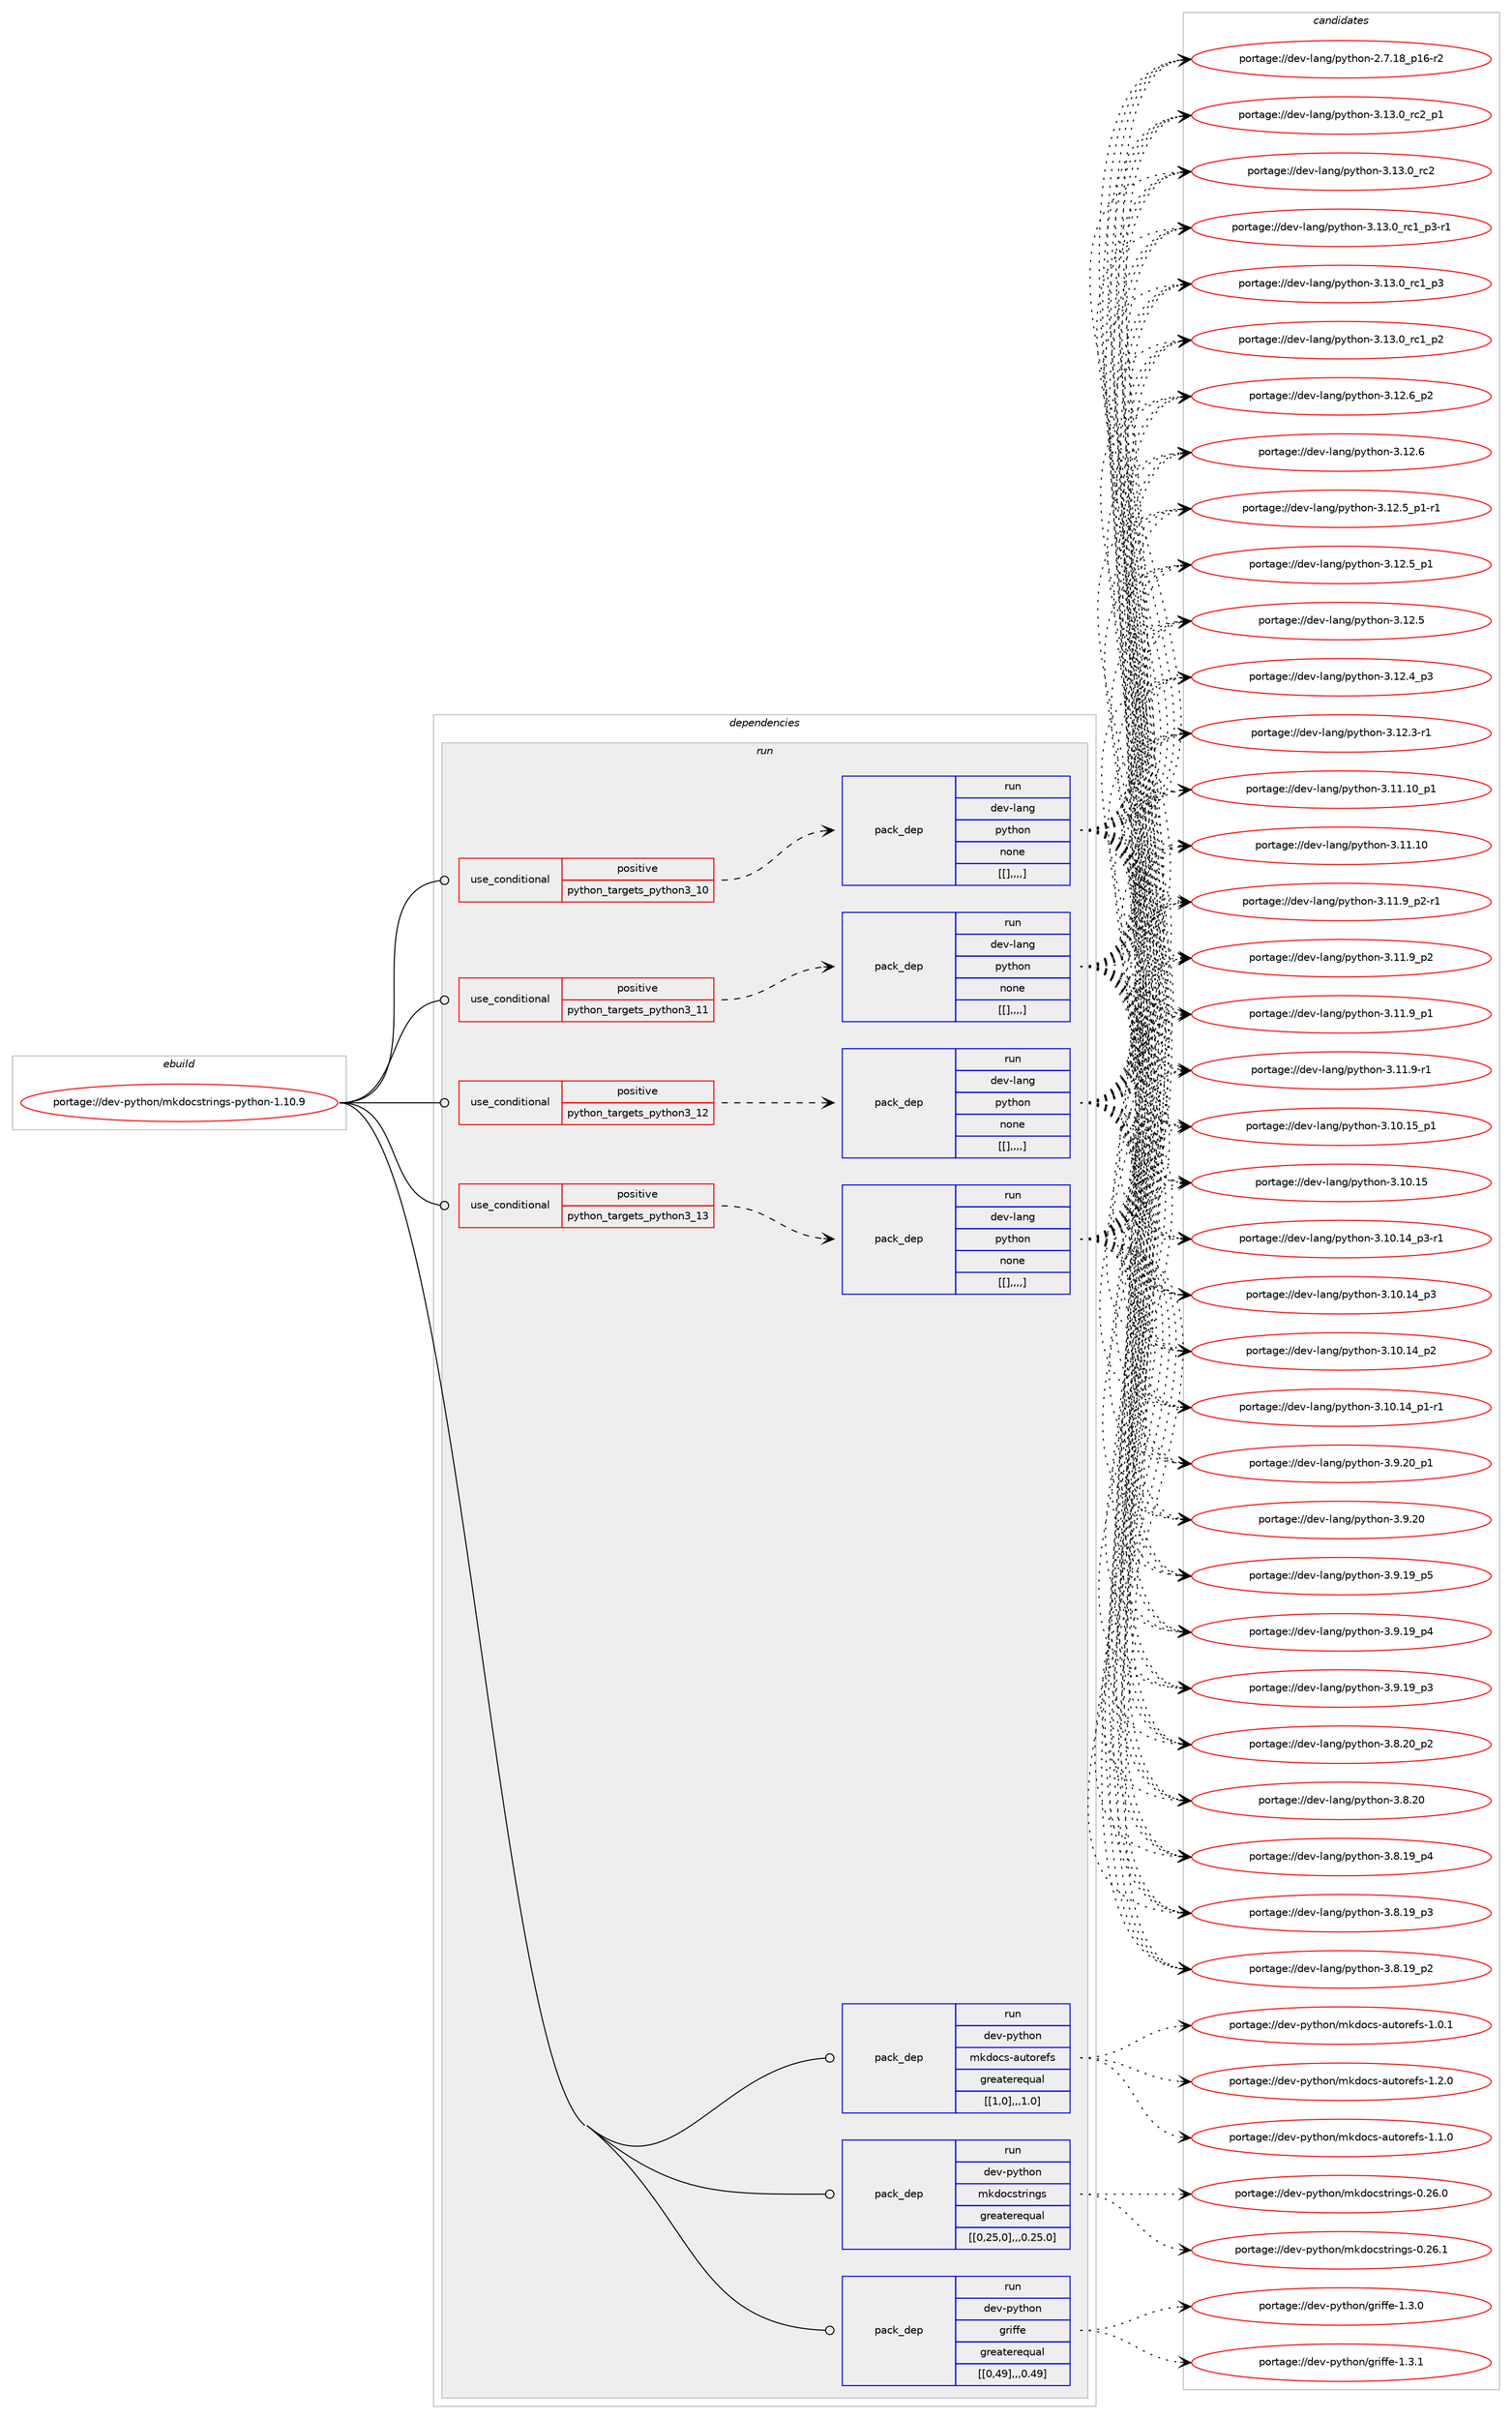 digraph prolog {

# *************
# Graph options
# *************

newrank=true;
concentrate=true;
compound=true;
graph [rankdir=LR,fontname=Helvetica,fontsize=10,ranksep=1.5];#, ranksep=2.5, nodesep=0.2];
edge  [arrowhead=vee];
node  [fontname=Helvetica,fontsize=10];

# **********
# The ebuild
# **********

subgraph cluster_leftcol {
color=gray;
label=<<i>ebuild</i>>;
id [label="portage://dev-python/mkdocstrings-python-1.10.9", color=red, width=4, href="../dev-python/mkdocstrings-python-1.10.9.svg"];
}

# ****************
# The dependencies
# ****************

subgraph cluster_midcol {
color=gray;
label=<<i>dependencies</i>>;
subgraph cluster_compile {
fillcolor="#eeeeee";
style=filled;
label=<<i>compile</i>>;
}
subgraph cluster_compileandrun {
fillcolor="#eeeeee";
style=filled;
label=<<i>compile and run</i>>;
}
subgraph cluster_run {
fillcolor="#eeeeee";
style=filled;
label=<<i>run</i>>;
subgraph cond36193 {
dependency153664 [label=<<TABLE BORDER="0" CELLBORDER="1" CELLSPACING="0" CELLPADDING="4"><TR><TD ROWSPAN="3" CELLPADDING="10">use_conditional</TD></TR><TR><TD>positive</TD></TR><TR><TD>python_targets_python3_10</TD></TR></TABLE>>, shape=none, color=red];
subgraph pack116257 {
dependency153665 [label=<<TABLE BORDER="0" CELLBORDER="1" CELLSPACING="0" CELLPADDING="4" WIDTH="220"><TR><TD ROWSPAN="6" CELLPADDING="30">pack_dep</TD></TR><TR><TD WIDTH="110">run</TD></TR><TR><TD>dev-lang</TD></TR><TR><TD>python</TD></TR><TR><TD>none</TD></TR><TR><TD>[[],,,,]</TD></TR></TABLE>>, shape=none, color=blue];
}
dependency153664:e -> dependency153665:w [weight=20,style="dashed",arrowhead="vee"];
}
id:e -> dependency153664:w [weight=20,style="solid",arrowhead="odot"];
subgraph cond36194 {
dependency153666 [label=<<TABLE BORDER="0" CELLBORDER="1" CELLSPACING="0" CELLPADDING="4"><TR><TD ROWSPAN="3" CELLPADDING="10">use_conditional</TD></TR><TR><TD>positive</TD></TR><TR><TD>python_targets_python3_11</TD></TR></TABLE>>, shape=none, color=red];
subgraph pack116258 {
dependency153667 [label=<<TABLE BORDER="0" CELLBORDER="1" CELLSPACING="0" CELLPADDING="4" WIDTH="220"><TR><TD ROWSPAN="6" CELLPADDING="30">pack_dep</TD></TR><TR><TD WIDTH="110">run</TD></TR><TR><TD>dev-lang</TD></TR><TR><TD>python</TD></TR><TR><TD>none</TD></TR><TR><TD>[[],,,,]</TD></TR></TABLE>>, shape=none, color=blue];
}
dependency153666:e -> dependency153667:w [weight=20,style="dashed",arrowhead="vee"];
}
id:e -> dependency153666:w [weight=20,style="solid",arrowhead="odot"];
subgraph cond36195 {
dependency153668 [label=<<TABLE BORDER="0" CELLBORDER="1" CELLSPACING="0" CELLPADDING="4"><TR><TD ROWSPAN="3" CELLPADDING="10">use_conditional</TD></TR><TR><TD>positive</TD></TR><TR><TD>python_targets_python3_12</TD></TR></TABLE>>, shape=none, color=red];
subgraph pack116259 {
dependency153669 [label=<<TABLE BORDER="0" CELLBORDER="1" CELLSPACING="0" CELLPADDING="4" WIDTH="220"><TR><TD ROWSPAN="6" CELLPADDING="30">pack_dep</TD></TR><TR><TD WIDTH="110">run</TD></TR><TR><TD>dev-lang</TD></TR><TR><TD>python</TD></TR><TR><TD>none</TD></TR><TR><TD>[[],,,,]</TD></TR></TABLE>>, shape=none, color=blue];
}
dependency153668:e -> dependency153669:w [weight=20,style="dashed",arrowhead="vee"];
}
id:e -> dependency153668:w [weight=20,style="solid",arrowhead="odot"];
subgraph cond36196 {
dependency153670 [label=<<TABLE BORDER="0" CELLBORDER="1" CELLSPACING="0" CELLPADDING="4"><TR><TD ROWSPAN="3" CELLPADDING="10">use_conditional</TD></TR><TR><TD>positive</TD></TR><TR><TD>python_targets_python3_13</TD></TR></TABLE>>, shape=none, color=red];
subgraph pack116260 {
dependency153671 [label=<<TABLE BORDER="0" CELLBORDER="1" CELLSPACING="0" CELLPADDING="4" WIDTH="220"><TR><TD ROWSPAN="6" CELLPADDING="30">pack_dep</TD></TR><TR><TD WIDTH="110">run</TD></TR><TR><TD>dev-lang</TD></TR><TR><TD>python</TD></TR><TR><TD>none</TD></TR><TR><TD>[[],,,,]</TD></TR></TABLE>>, shape=none, color=blue];
}
dependency153670:e -> dependency153671:w [weight=20,style="dashed",arrowhead="vee"];
}
id:e -> dependency153670:w [weight=20,style="solid",arrowhead="odot"];
subgraph pack116261 {
dependency153672 [label=<<TABLE BORDER="0" CELLBORDER="1" CELLSPACING="0" CELLPADDING="4" WIDTH="220"><TR><TD ROWSPAN="6" CELLPADDING="30">pack_dep</TD></TR><TR><TD WIDTH="110">run</TD></TR><TR><TD>dev-python</TD></TR><TR><TD>griffe</TD></TR><TR><TD>greaterequal</TD></TR><TR><TD>[[0,49],,,0.49]</TD></TR></TABLE>>, shape=none, color=blue];
}
id:e -> dependency153672:w [weight=20,style="solid",arrowhead="odot"];
subgraph pack116262 {
dependency153673 [label=<<TABLE BORDER="0" CELLBORDER="1" CELLSPACING="0" CELLPADDING="4" WIDTH="220"><TR><TD ROWSPAN="6" CELLPADDING="30">pack_dep</TD></TR><TR><TD WIDTH="110">run</TD></TR><TR><TD>dev-python</TD></TR><TR><TD>mkdocs-autorefs</TD></TR><TR><TD>greaterequal</TD></TR><TR><TD>[[1,0],,,1.0]</TD></TR></TABLE>>, shape=none, color=blue];
}
id:e -> dependency153673:w [weight=20,style="solid",arrowhead="odot"];
subgraph pack116263 {
dependency153674 [label=<<TABLE BORDER="0" CELLBORDER="1" CELLSPACING="0" CELLPADDING="4" WIDTH="220"><TR><TD ROWSPAN="6" CELLPADDING="30">pack_dep</TD></TR><TR><TD WIDTH="110">run</TD></TR><TR><TD>dev-python</TD></TR><TR><TD>mkdocstrings</TD></TR><TR><TD>greaterequal</TD></TR><TR><TD>[[0,25,0],,,0.25.0]</TD></TR></TABLE>>, shape=none, color=blue];
}
id:e -> dependency153674:w [weight=20,style="solid",arrowhead="odot"];
}
}

# **************
# The candidates
# **************

subgraph cluster_choices {
rank=same;
color=gray;
label=<<i>candidates</i>>;

subgraph choice116257 {
color=black;
nodesep=1;
choice100101118451089711010347112121116104111110455146495146489511499509511249 [label="portage://dev-lang/python-3.13.0_rc2_p1", color=red, width=4,href="../dev-lang/python-3.13.0_rc2_p1.svg"];
choice10010111845108971101034711212111610411111045514649514648951149950 [label="portage://dev-lang/python-3.13.0_rc2", color=red, width=4,href="../dev-lang/python-3.13.0_rc2.svg"];
choice1001011184510897110103471121211161041111104551464951464895114994995112514511449 [label="portage://dev-lang/python-3.13.0_rc1_p3-r1", color=red, width=4,href="../dev-lang/python-3.13.0_rc1_p3-r1.svg"];
choice100101118451089711010347112121116104111110455146495146489511499499511251 [label="portage://dev-lang/python-3.13.0_rc1_p3", color=red, width=4,href="../dev-lang/python-3.13.0_rc1_p3.svg"];
choice100101118451089711010347112121116104111110455146495146489511499499511250 [label="portage://dev-lang/python-3.13.0_rc1_p2", color=red, width=4,href="../dev-lang/python-3.13.0_rc1_p2.svg"];
choice100101118451089711010347112121116104111110455146495046549511250 [label="portage://dev-lang/python-3.12.6_p2", color=red, width=4,href="../dev-lang/python-3.12.6_p2.svg"];
choice10010111845108971101034711212111610411111045514649504654 [label="portage://dev-lang/python-3.12.6", color=red, width=4,href="../dev-lang/python-3.12.6.svg"];
choice1001011184510897110103471121211161041111104551464950465395112494511449 [label="portage://dev-lang/python-3.12.5_p1-r1", color=red, width=4,href="../dev-lang/python-3.12.5_p1-r1.svg"];
choice100101118451089711010347112121116104111110455146495046539511249 [label="portage://dev-lang/python-3.12.5_p1", color=red, width=4,href="../dev-lang/python-3.12.5_p1.svg"];
choice10010111845108971101034711212111610411111045514649504653 [label="portage://dev-lang/python-3.12.5", color=red, width=4,href="../dev-lang/python-3.12.5.svg"];
choice100101118451089711010347112121116104111110455146495046529511251 [label="portage://dev-lang/python-3.12.4_p3", color=red, width=4,href="../dev-lang/python-3.12.4_p3.svg"];
choice100101118451089711010347112121116104111110455146495046514511449 [label="portage://dev-lang/python-3.12.3-r1", color=red, width=4,href="../dev-lang/python-3.12.3-r1.svg"];
choice10010111845108971101034711212111610411111045514649494649489511249 [label="portage://dev-lang/python-3.11.10_p1", color=red, width=4,href="../dev-lang/python-3.11.10_p1.svg"];
choice1001011184510897110103471121211161041111104551464949464948 [label="portage://dev-lang/python-3.11.10", color=red, width=4,href="../dev-lang/python-3.11.10.svg"];
choice1001011184510897110103471121211161041111104551464949465795112504511449 [label="portage://dev-lang/python-3.11.9_p2-r1", color=red, width=4,href="../dev-lang/python-3.11.9_p2-r1.svg"];
choice100101118451089711010347112121116104111110455146494946579511250 [label="portage://dev-lang/python-3.11.9_p2", color=red, width=4,href="../dev-lang/python-3.11.9_p2.svg"];
choice100101118451089711010347112121116104111110455146494946579511249 [label="portage://dev-lang/python-3.11.9_p1", color=red, width=4,href="../dev-lang/python-3.11.9_p1.svg"];
choice100101118451089711010347112121116104111110455146494946574511449 [label="portage://dev-lang/python-3.11.9-r1", color=red, width=4,href="../dev-lang/python-3.11.9-r1.svg"];
choice10010111845108971101034711212111610411111045514649484649539511249 [label="portage://dev-lang/python-3.10.15_p1", color=red, width=4,href="../dev-lang/python-3.10.15_p1.svg"];
choice1001011184510897110103471121211161041111104551464948464953 [label="portage://dev-lang/python-3.10.15", color=red, width=4,href="../dev-lang/python-3.10.15.svg"];
choice100101118451089711010347112121116104111110455146494846495295112514511449 [label="portage://dev-lang/python-3.10.14_p3-r1", color=red, width=4,href="../dev-lang/python-3.10.14_p3-r1.svg"];
choice10010111845108971101034711212111610411111045514649484649529511251 [label="portage://dev-lang/python-3.10.14_p3", color=red, width=4,href="../dev-lang/python-3.10.14_p3.svg"];
choice10010111845108971101034711212111610411111045514649484649529511250 [label="portage://dev-lang/python-3.10.14_p2", color=red, width=4,href="../dev-lang/python-3.10.14_p2.svg"];
choice100101118451089711010347112121116104111110455146494846495295112494511449 [label="portage://dev-lang/python-3.10.14_p1-r1", color=red, width=4,href="../dev-lang/python-3.10.14_p1-r1.svg"];
choice100101118451089711010347112121116104111110455146574650489511249 [label="portage://dev-lang/python-3.9.20_p1", color=red, width=4,href="../dev-lang/python-3.9.20_p1.svg"];
choice10010111845108971101034711212111610411111045514657465048 [label="portage://dev-lang/python-3.9.20", color=red, width=4,href="../dev-lang/python-3.9.20.svg"];
choice100101118451089711010347112121116104111110455146574649579511253 [label="portage://dev-lang/python-3.9.19_p5", color=red, width=4,href="../dev-lang/python-3.9.19_p5.svg"];
choice100101118451089711010347112121116104111110455146574649579511252 [label="portage://dev-lang/python-3.9.19_p4", color=red, width=4,href="../dev-lang/python-3.9.19_p4.svg"];
choice100101118451089711010347112121116104111110455146574649579511251 [label="portage://dev-lang/python-3.9.19_p3", color=red, width=4,href="../dev-lang/python-3.9.19_p3.svg"];
choice100101118451089711010347112121116104111110455146564650489511250 [label="portage://dev-lang/python-3.8.20_p2", color=red, width=4,href="../dev-lang/python-3.8.20_p2.svg"];
choice10010111845108971101034711212111610411111045514656465048 [label="portage://dev-lang/python-3.8.20", color=red, width=4,href="../dev-lang/python-3.8.20.svg"];
choice100101118451089711010347112121116104111110455146564649579511252 [label="portage://dev-lang/python-3.8.19_p4", color=red, width=4,href="../dev-lang/python-3.8.19_p4.svg"];
choice100101118451089711010347112121116104111110455146564649579511251 [label="portage://dev-lang/python-3.8.19_p3", color=red, width=4,href="../dev-lang/python-3.8.19_p3.svg"];
choice100101118451089711010347112121116104111110455146564649579511250 [label="portage://dev-lang/python-3.8.19_p2", color=red, width=4,href="../dev-lang/python-3.8.19_p2.svg"];
choice100101118451089711010347112121116104111110455046554649569511249544511450 [label="portage://dev-lang/python-2.7.18_p16-r2", color=red, width=4,href="../dev-lang/python-2.7.18_p16-r2.svg"];
dependency153665:e -> choice100101118451089711010347112121116104111110455146495146489511499509511249:w [style=dotted,weight="100"];
dependency153665:e -> choice10010111845108971101034711212111610411111045514649514648951149950:w [style=dotted,weight="100"];
dependency153665:e -> choice1001011184510897110103471121211161041111104551464951464895114994995112514511449:w [style=dotted,weight="100"];
dependency153665:e -> choice100101118451089711010347112121116104111110455146495146489511499499511251:w [style=dotted,weight="100"];
dependency153665:e -> choice100101118451089711010347112121116104111110455146495146489511499499511250:w [style=dotted,weight="100"];
dependency153665:e -> choice100101118451089711010347112121116104111110455146495046549511250:w [style=dotted,weight="100"];
dependency153665:e -> choice10010111845108971101034711212111610411111045514649504654:w [style=dotted,weight="100"];
dependency153665:e -> choice1001011184510897110103471121211161041111104551464950465395112494511449:w [style=dotted,weight="100"];
dependency153665:e -> choice100101118451089711010347112121116104111110455146495046539511249:w [style=dotted,weight="100"];
dependency153665:e -> choice10010111845108971101034711212111610411111045514649504653:w [style=dotted,weight="100"];
dependency153665:e -> choice100101118451089711010347112121116104111110455146495046529511251:w [style=dotted,weight="100"];
dependency153665:e -> choice100101118451089711010347112121116104111110455146495046514511449:w [style=dotted,weight="100"];
dependency153665:e -> choice10010111845108971101034711212111610411111045514649494649489511249:w [style=dotted,weight="100"];
dependency153665:e -> choice1001011184510897110103471121211161041111104551464949464948:w [style=dotted,weight="100"];
dependency153665:e -> choice1001011184510897110103471121211161041111104551464949465795112504511449:w [style=dotted,weight="100"];
dependency153665:e -> choice100101118451089711010347112121116104111110455146494946579511250:w [style=dotted,weight="100"];
dependency153665:e -> choice100101118451089711010347112121116104111110455146494946579511249:w [style=dotted,weight="100"];
dependency153665:e -> choice100101118451089711010347112121116104111110455146494946574511449:w [style=dotted,weight="100"];
dependency153665:e -> choice10010111845108971101034711212111610411111045514649484649539511249:w [style=dotted,weight="100"];
dependency153665:e -> choice1001011184510897110103471121211161041111104551464948464953:w [style=dotted,weight="100"];
dependency153665:e -> choice100101118451089711010347112121116104111110455146494846495295112514511449:w [style=dotted,weight="100"];
dependency153665:e -> choice10010111845108971101034711212111610411111045514649484649529511251:w [style=dotted,weight="100"];
dependency153665:e -> choice10010111845108971101034711212111610411111045514649484649529511250:w [style=dotted,weight="100"];
dependency153665:e -> choice100101118451089711010347112121116104111110455146494846495295112494511449:w [style=dotted,weight="100"];
dependency153665:e -> choice100101118451089711010347112121116104111110455146574650489511249:w [style=dotted,weight="100"];
dependency153665:e -> choice10010111845108971101034711212111610411111045514657465048:w [style=dotted,weight="100"];
dependency153665:e -> choice100101118451089711010347112121116104111110455146574649579511253:w [style=dotted,weight="100"];
dependency153665:e -> choice100101118451089711010347112121116104111110455146574649579511252:w [style=dotted,weight="100"];
dependency153665:e -> choice100101118451089711010347112121116104111110455146574649579511251:w [style=dotted,weight="100"];
dependency153665:e -> choice100101118451089711010347112121116104111110455146564650489511250:w [style=dotted,weight="100"];
dependency153665:e -> choice10010111845108971101034711212111610411111045514656465048:w [style=dotted,weight="100"];
dependency153665:e -> choice100101118451089711010347112121116104111110455146564649579511252:w [style=dotted,weight="100"];
dependency153665:e -> choice100101118451089711010347112121116104111110455146564649579511251:w [style=dotted,weight="100"];
dependency153665:e -> choice100101118451089711010347112121116104111110455146564649579511250:w [style=dotted,weight="100"];
dependency153665:e -> choice100101118451089711010347112121116104111110455046554649569511249544511450:w [style=dotted,weight="100"];
}
subgraph choice116258 {
color=black;
nodesep=1;
choice100101118451089711010347112121116104111110455146495146489511499509511249 [label="portage://dev-lang/python-3.13.0_rc2_p1", color=red, width=4,href="../dev-lang/python-3.13.0_rc2_p1.svg"];
choice10010111845108971101034711212111610411111045514649514648951149950 [label="portage://dev-lang/python-3.13.0_rc2", color=red, width=4,href="../dev-lang/python-3.13.0_rc2.svg"];
choice1001011184510897110103471121211161041111104551464951464895114994995112514511449 [label="portage://dev-lang/python-3.13.0_rc1_p3-r1", color=red, width=4,href="../dev-lang/python-3.13.0_rc1_p3-r1.svg"];
choice100101118451089711010347112121116104111110455146495146489511499499511251 [label="portage://dev-lang/python-3.13.0_rc1_p3", color=red, width=4,href="../dev-lang/python-3.13.0_rc1_p3.svg"];
choice100101118451089711010347112121116104111110455146495146489511499499511250 [label="portage://dev-lang/python-3.13.0_rc1_p2", color=red, width=4,href="../dev-lang/python-3.13.0_rc1_p2.svg"];
choice100101118451089711010347112121116104111110455146495046549511250 [label="portage://dev-lang/python-3.12.6_p2", color=red, width=4,href="../dev-lang/python-3.12.6_p2.svg"];
choice10010111845108971101034711212111610411111045514649504654 [label="portage://dev-lang/python-3.12.6", color=red, width=4,href="../dev-lang/python-3.12.6.svg"];
choice1001011184510897110103471121211161041111104551464950465395112494511449 [label="portage://dev-lang/python-3.12.5_p1-r1", color=red, width=4,href="../dev-lang/python-3.12.5_p1-r1.svg"];
choice100101118451089711010347112121116104111110455146495046539511249 [label="portage://dev-lang/python-3.12.5_p1", color=red, width=4,href="../dev-lang/python-3.12.5_p1.svg"];
choice10010111845108971101034711212111610411111045514649504653 [label="portage://dev-lang/python-3.12.5", color=red, width=4,href="../dev-lang/python-3.12.5.svg"];
choice100101118451089711010347112121116104111110455146495046529511251 [label="portage://dev-lang/python-3.12.4_p3", color=red, width=4,href="../dev-lang/python-3.12.4_p3.svg"];
choice100101118451089711010347112121116104111110455146495046514511449 [label="portage://dev-lang/python-3.12.3-r1", color=red, width=4,href="../dev-lang/python-3.12.3-r1.svg"];
choice10010111845108971101034711212111610411111045514649494649489511249 [label="portage://dev-lang/python-3.11.10_p1", color=red, width=4,href="../dev-lang/python-3.11.10_p1.svg"];
choice1001011184510897110103471121211161041111104551464949464948 [label="portage://dev-lang/python-3.11.10", color=red, width=4,href="../dev-lang/python-3.11.10.svg"];
choice1001011184510897110103471121211161041111104551464949465795112504511449 [label="portage://dev-lang/python-3.11.9_p2-r1", color=red, width=4,href="../dev-lang/python-3.11.9_p2-r1.svg"];
choice100101118451089711010347112121116104111110455146494946579511250 [label="portage://dev-lang/python-3.11.9_p2", color=red, width=4,href="../dev-lang/python-3.11.9_p2.svg"];
choice100101118451089711010347112121116104111110455146494946579511249 [label="portage://dev-lang/python-3.11.9_p1", color=red, width=4,href="../dev-lang/python-3.11.9_p1.svg"];
choice100101118451089711010347112121116104111110455146494946574511449 [label="portage://dev-lang/python-3.11.9-r1", color=red, width=4,href="../dev-lang/python-3.11.9-r1.svg"];
choice10010111845108971101034711212111610411111045514649484649539511249 [label="portage://dev-lang/python-3.10.15_p1", color=red, width=4,href="../dev-lang/python-3.10.15_p1.svg"];
choice1001011184510897110103471121211161041111104551464948464953 [label="portage://dev-lang/python-3.10.15", color=red, width=4,href="../dev-lang/python-3.10.15.svg"];
choice100101118451089711010347112121116104111110455146494846495295112514511449 [label="portage://dev-lang/python-3.10.14_p3-r1", color=red, width=4,href="../dev-lang/python-3.10.14_p3-r1.svg"];
choice10010111845108971101034711212111610411111045514649484649529511251 [label="portage://dev-lang/python-3.10.14_p3", color=red, width=4,href="../dev-lang/python-3.10.14_p3.svg"];
choice10010111845108971101034711212111610411111045514649484649529511250 [label="portage://dev-lang/python-3.10.14_p2", color=red, width=4,href="../dev-lang/python-3.10.14_p2.svg"];
choice100101118451089711010347112121116104111110455146494846495295112494511449 [label="portage://dev-lang/python-3.10.14_p1-r1", color=red, width=4,href="../dev-lang/python-3.10.14_p1-r1.svg"];
choice100101118451089711010347112121116104111110455146574650489511249 [label="portage://dev-lang/python-3.9.20_p1", color=red, width=4,href="../dev-lang/python-3.9.20_p1.svg"];
choice10010111845108971101034711212111610411111045514657465048 [label="portage://dev-lang/python-3.9.20", color=red, width=4,href="../dev-lang/python-3.9.20.svg"];
choice100101118451089711010347112121116104111110455146574649579511253 [label="portage://dev-lang/python-3.9.19_p5", color=red, width=4,href="../dev-lang/python-3.9.19_p5.svg"];
choice100101118451089711010347112121116104111110455146574649579511252 [label="portage://dev-lang/python-3.9.19_p4", color=red, width=4,href="../dev-lang/python-3.9.19_p4.svg"];
choice100101118451089711010347112121116104111110455146574649579511251 [label="portage://dev-lang/python-3.9.19_p3", color=red, width=4,href="../dev-lang/python-3.9.19_p3.svg"];
choice100101118451089711010347112121116104111110455146564650489511250 [label="portage://dev-lang/python-3.8.20_p2", color=red, width=4,href="../dev-lang/python-3.8.20_p2.svg"];
choice10010111845108971101034711212111610411111045514656465048 [label="portage://dev-lang/python-3.8.20", color=red, width=4,href="../dev-lang/python-3.8.20.svg"];
choice100101118451089711010347112121116104111110455146564649579511252 [label="portage://dev-lang/python-3.8.19_p4", color=red, width=4,href="../dev-lang/python-3.8.19_p4.svg"];
choice100101118451089711010347112121116104111110455146564649579511251 [label="portage://dev-lang/python-3.8.19_p3", color=red, width=4,href="../dev-lang/python-3.8.19_p3.svg"];
choice100101118451089711010347112121116104111110455146564649579511250 [label="portage://dev-lang/python-3.8.19_p2", color=red, width=4,href="../dev-lang/python-3.8.19_p2.svg"];
choice100101118451089711010347112121116104111110455046554649569511249544511450 [label="portage://dev-lang/python-2.7.18_p16-r2", color=red, width=4,href="../dev-lang/python-2.7.18_p16-r2.svg"];
dependency153667:e -> choice100101118451089711010347112121116104111110455146495146489511499509511249:w [style=dotted,weight="100"];
dependency153667:e -> choice10010111845108971101034711212111610411111045514649514648951149950:w [style=dotted,weight="100"];
dependency153667:e -> choice1001011184510897110103471121211161041111104551464951464895114994995112514511449:w [style=dotted,weight="100"];
dependency153667:e -> choice100101118451089711010347112121116104111110455146495146489511499499511251:w [style=dotted,weight="100"];
dependency153667:e -> choice100101118451089711010347112121116104111110455146495146489511499499511250:w [style=dotted,weight="100"];
dependency153667:e -> choice100101118451089711010347112121116104111110455146495046549511250:w [style=dotted,weight="100"];
dependency153667:e -> choice10010111845108971101034711212111610411111045514649504654:w [style=dotted,weight="100"];
dependency153667:e -> choice1001011184510897110103471121211161041111104551464950465395112494511449:w [style=dotted,weight="100"];
dependency153667:e -> choice100101118451089711010347112121116104111110455146495046539511249:w [style=dotted,weight="100"];
dependency153667:e -> choice10010111845108971101034711212111610411111045514649504653:w [style=dotted,weight="100"];
dependency153667:e -> choice100101118451089711010347112121116104111110455146495046529511251:w [style=dotted,weight="100"];
dependency153667:e -> choice100101118451089711010347112121116104111110455146495046514511449:w [style=dotted,weight="100"];
dependency153667:e -> choice10010111845108971101034711212111610411111045514649494649489511249:w [style=dotted,weight="100"];
dependency153667:e -> choice1001011184510897110103471121211161041111104551464949464948:w [style=dotted,weight="100"];
dependency153667:e -> choice1001011184510897110103471121211161041111104551464949465795112504511449:w [style=dotted,weight="100"];
dependency153667:e -> choice100101118451089711010347112121116104111110455146494946579511250:w [style=dotted,weight="100"];
dependency153667:e -> choice100101118451089711010347112121116104111110455146494946579511249:w [style=dotted,weight="100"];
dependency153667:e -> choice100101118451089711010347112121116104111110455146494946574511449:w [style=dotted,weight="100"];
dependency153667:e -> choice10010111845108971101034711212111610411111045514649484649539511249:w [style=dotted,weight="100"];
dependency153667:e -> choice1001011184510897110103471121211161041111104551464948464953:w [style=dotted,weight="100"];
dependency153667:e -> choice100101118451089711010347112121116104111110455146494846495295112514511449:w [style=dotted,weight="100"];
dependency153667:e -> choice10010111845108971101034711212111610411111045514649484649529511251:w [style=dotted,weight="100"];
dependency153667:e -> choice10010111845108971101034711212111610411111045514649484649529511250:w [style=dotted,weight="100"];
dependency153667:e -> choice100101118451089711010347112121116104111110455146494846495295112494511449:w [style=dotted,weight="100"];
dependency153667:e -> choice100101118451089711010347112121116104111110455146574650489511249:w [style=dotted,weight="100"];
dependency153667:e -> choice10010111845108971101034711212111610411111045514657465048:w [style=dotted,weight="100"];
dependency153667:e -> choice100101118451089711010347112121116104111110455146574649579511253:w [style=dotted,weight="100"];
dependency153667:e -> choice100101118451089711010347112121116104111110455146574649579511252:w [style=dotted,weight="100"];
dependency153667:e -> choice100101118451089711010347112121116104111110455146574649579511251:w [style=dotted,weight="100"];
dependency153667:e -> choice100101118451089711010347112121116104111110455146564650489511250:w [style=dotted,weight="100"];
dependency153667:e -> choice10010111845108971101034711212111610411111045514656465048:w [style=dotted,weight="100"];
dependency153667:e -> choice100101118451089711010347112121116104111110455146564649579511252:w [style=dotted,weight="100"];
dependency153667:e -> choice100101118451089711010347112121116104111110455146564649579511251:w [style=dotted,weight="100"];
dependency153667:e -> choice100101118451089711010347112121116104111110455146564649579511250:w [style=dotted,weight="100"];
dependency153667:e -> choice100101118451089711010347112121116104111110455046554649569511249544511450:w [style=dotted,weight="100"];
}
subgraph choice116259 {
color=black;
nodesep=1;
choice100101118451089711010347112121116104111110455146495146489511499509511249 [label="portage://dev-lang/python-3.13.0_rc2_p1", color=red, width=4,href="../dev-lang/python-3.13.0_rc2_p1.svg"];
choice10010111845108971101034711212111610411111045514649514648951149950 [label="portage://dev-lang/python-3.13.0_rc2", color=red, width=4,href="../dev-lang/python-3.13.0_rc2.svg"];
choice1001011184510897110103471121211161041111104551464951464895114994995112514511449 [label="portage://dev-lang/python-3.13.0_rc1_p3-r1", color=red, width=4,href="../dev-lang/python-3.13.0_rc1_p3-r1.svg"];
choice100101118451089711010347112121116104111110455146495146489511499499511251 [label="portage://dev-lang/python-3.13.0_rc1_p3", color=red, width=4,href="../dev-lang/python-3.13.0_rc1_p3.svg"];
choice100101118451089711010347112121116104111110455146495146489511499499511250 [label="portage://dev-lang/python-3.13.0_rc1_p2", color=red, width=4,href="../dev-lang/python-3.13.0_rc1_p2.svg"];
choice100101118451089711010347112121116104111110455146495046549511250 [label="portage://dev-lang/python-3.12.6_p2", color=red, width=4,href="../dev-lang/python-3.12.6_p2.svg"];
choice10010111845108971101034711212111610411111045514649504654 [label="portage://dev-lang/python-3.12.6", color=red, width=4,href="../dev-lang/python-3.12.6.svg"];
choice1001011184510897110103471121211161041111104551464950465395112494511449 [label="portage://dev-lang/python-3.12.5_p1-r1", color=red, width=4,href="../dev-lang/python-3.12.5_p1-r1.svg"];
choice100101118451089711010347112121116104111110455146495046539511249 [label="portage://dev-lang/python-3.12.5_p1", color=red, width=4,href="../dev-lang/python-3.12.5_p1.svg"];
choice10010111845108971101034711212111610411111045514649504653 [label="portage://dev-lang/python-3.12.5", color=red, width=4,href="../dev-lang/python-3.12.5.svg"];
choice100101118451089711010347112121116104111110455146495046529511251 [label="portage://dev-lang/python-3.12.4_p3", color=red, width=4,href="../dev-lang/python-3.12.4_p3.svg"];
choice100101118451089711010347112121116104111110455146495046514511449 [label="portage://dev-lang/python-3.12.3-r1", color=red, width=4,href="../dev-lang/python-3.12.3-r1.svg"];
choice10010111845108971101034711212111610411111045514649494649489511249 [label="portage://dev-lang/python-3.11.10_p1", color=red, width=4,href="../dev-lang/python-3.11.10_p1.svg"];
choice1001011184510897110103471121211161041111104551464949464948 [label="portage://dev-lang/python-3.11.10", color=red, width=4,href="../dev-lang/python-3.11.10.svg"];
choice1001011184510897110103471121211161041111104551464949465795112504511449 [label="portage://dev-lang/python-3.11.9_p2-r1", color=red, width=4,href="../dev-lang/python-3.11.9_p2-r1.svg"];
choice100101118451089711010347112121116104111110455146494946579511250 [label="portage://dev-lang/python-3.11.9_p2", color=red, width=4,href="../dev-lang/python-3.11.9_p2.svg"];
choice100101118451089711010347112121116104111110455146494946579511249 [label="portage://dev-lang/python-3.11.9_p1", color=red, width=4,href="../dev-lang/python-3.11.9_p1.svg"];
choice100101118451089711010347112121116104111110455146494946574511449 [label="portage://dev-lang/python-3.11.9-r1", color=red, width=4,href="../dev-lang/python-3.11.9-r1.svg"];
choice10010111845108971101034711212111610411111045514649484649539511249 [label="portage://dev-lang/python-3.10.15_p1", color=red, width=4,href="../dev-lang/python-3.10.15_p1.svg"];
choice1001011184510897110103471121211161041111104551464948464953 [label="portage://dev-lang/python-3.10.15", color=red, width=4,href="../dev-lang/python-3.10.15.svg"];
choice100101118451089711010347112121116104111110455146494846495295112514511449 [label="portage://dev-lang/python-3.10.14_p3-r1", color=red, width=4,href="../dev-lang/python-3.10.14_p3-r1.svg"];
choice10010111845108971101034711212111610411111045514649484649529511251 [label="portage://dev-lang/python-3.10.14_p3", color=red, width=4,href="../dev-lang/python-3.10.14_p3.svg"];
choice10010111845108971101034711212111610411111045514649484649529511250 [label="portage://dev-lang/python-3.10.14_p2", color=red, width=4,href="../dev-lang/python-3.10.14_p2.svg"];
choice100101118451089711010347112121116104111110455146494846495295112494511449 [label="portage://dev-lang/python-3.10.14_p1-r1", color=red, width=4,href="../dev-lang/python-3.10.14_p1-r1.svg"];
choice100101118451089711010347112121116104111110455146574650489511249 [label="portage://dev-lang/python-3.9.20_p1", color=red, width=4,href="../dev-lang/python-3.9.20_p1.svg"];
choice10010111845108971101034711212111610411111045514657465048 [label="portage://dev-lang/python-3.9.20", color=red, width=4,href="../dev-lang/python-3.9.20.svg"];
choice100101118451089711010347112121116104111110455146574649579511253 [label="portage://dev-lang/python-3.9.19_p5", color=red, width=4,href="../dev-lang/python-3.9.19_p5.svg"];
choice100101118451089711010347112121116104111110455146574649579511252 [label="portage://dev-lang/python-3.9.19_p4", color=red, width=4,href="../dev-lang/python-3.9.19_p4.svg"];
choice100101118451089711010347112121116104111110455146574649579511251 [label="portage://dev-lang/python-3.9.19_p3", color=red, width=4,href="../dev-lang/python-3.9.19_p3.svg"];
choice100101118451089711010347112121116104111110455146564650489511250 [label="portage://dev-lang/python-3.8.20_p2", color=red, width=4,href="../dev-lang/python-3.8.20_p2.svg"];
choice10010111845108971101034711212111610411111045514656465048 [label="portage://dev-lang/python-3.8.20", color=red, width=4,href="../dev-lang/python-3.8.20.svg"];
choice100101118451089711010347112121116104111110455146564649579511252 [label="portage://dev-lang/python-3.8.19_p4", color=red, width=4,href="../dev-lang/python-3.8.19_p4.svg"];
choice100101118451089711010347112121116104111110455146564649579511251 [label="portage://dev-lang/python-3.8.19_p3", color=red, width=4,href="../dev-lang/python-3.8.19_p3.svg"];
choice100101118451089711010347112121116104111110455146564649579511250 [label="portage://dev-lang/python-3.8.19_p2", color=red, width=4,href="../dev-lang/python-3.8.19_p2.svg"];
choice100101118451089711010347112121116104111110455046554649569511249544511450 [label="portage://dev-lang/python-2.7.18_p16-r2", color=red, width=4,href="../dev-lang/python-2.7.18_p16-r2.svg"];
dependency153669:e -> choice100101118451089711010347112121116104111110455146495146489511499509511249:w [style=dotted,weight="100"];
dependency153669:e -> choice10010111845108971101034711212111610411111045514649514648951149950:w [style=dotted,weight="100"];
dependency153669:e -> choice1001011184510897110103471121211161041111104551464951464895114994995112514511449:w [style=dotted,weight="100"];
dependency153669:e -> choice100101118451089711010347112121116104111110455146495146489511499499511251:w [style=dotted,weight="100"];
dependency153669:e -> choice100101118451089711010347112121116104111110455146495146489511499499511250:w [style=dotted,weight="100"];
dependency153669:e -> choice100101118451089711010347112121116104111110455146495046549511250:w [style=dotted,weight="100"];
dependency153669:e -> choice10010111845108971101034711212111610411111045514649504654:w [style=dotted,weight="100"];
dependency153669:e -> choice1001011184510897110103471121211161041111104551464950465395112494511449:w [style=dotted,weight="100"];
dependency153669:e -> choice100101118451089711010347112121116104111110455146495046539511249:w [style=dotted,weight="100"];
dependency153669:e -> choice10010111845108971101034711212111610411111045514649504653:w [style=dotted,weight="100"];
dependency153669:e -> choice100101118451089711010347112121116104111110455146495046529511251:w [style=dotted,weight="100"];
dependency153669:e -> choice100101118451089711010347112121116104111110455146495046514511449:w [style=dotted,weight="100"];
dependency153669:e -> choice10010111845108971101034711212111610411111045514649494649489511249:w [style=dotted,weight="100"];
dependency153669:e -> choice1001011184510897110103471121211161041111104551464949464948:w [style=dotted,weight="100"];
dependency153669:e -> choice1001011184510897110103471121211161041111104551464949465795112504511449:w [style=dotted,weight="100"];
dependency153669:e -> choice100101118451089711010347112121116104111110455146494946579511250:w [style=dotted,weight="100"];
dependency153669:e -> choice100101118451089711010347112121116104111110455146494946579511249:w [style=dotted,weight="100"];
dependency153669:e -> choice100101118451089711010347112121116104111110455146494946574511449:w [style=dotted,weight="100"];
dependency153669:e -> choice10010111845108971101034711212111610411111045514649484649539511249:w [style=dotted,weight="100"];
dependency153669:e -> choice1001011184510897110103471121211161041111104551464948464953:w [style=dotted,weight="100"];
dependency153669:e -> choice100101118451089711010347112121116104111110455146494846495295112514511449:w [style=dotted,weight="100"];
dependency153669:e -> choice10010111845108971101034711212111610411111045514649484649529511251:w [style=dotted,weight="100"];
dependency153669:e -> choice10010111845108971101034711212111610411111045514649484649529511250:w [style=dotted,weight="100"];
dependency153669:e -> choice100101118451089711010347112121116104111110455146494846495295112494511449:w [style=dotted,weight="100"];
dependency153669:e -> choice100101118451089711010347112121116104111110455146574650489511249:w [style=dotted,weight="100"];
dependency153669:e -> choice10010111845108971101034711212111610411111045514657465048:w [style=dotted,weight="100"];
dependency153669:e -> choice100101118451089711010347112121116104111110455146574649579511253:w [style=dotted,weight="100"];
dependency153669:e -> choice100101118451089711010347112121116104111110455146574649579511252:w [style=dotted,weight="100"];
dependency153669:e -> choice100101118451089711010347112121116104111110455146574649579511251:w [style=dotted,weight="100"];
dependency153669:e -> choice100101118451089711010347112121116104111110455146564650489511250:w [style=dotted,weight="100"];
dependency153669:e -> choice10010111845108971101034711212111610411111045514656465048:w [style=dotted,weight="100"];
dependency153669:e -> choice100101118451089711010347112121116104111110455146564649579511252:w [style=dotted,weight="100"];
dependency153669:e -> choice100101118451089711010347112121116104111110455146564649579511251:w [style=dotted,weight="100"];
dependency153669:e -> choice100101118451089711010347112121116104111110455146564649579511250:w [style=dotted,weight="100"];
dependency153669:e -> choice100101118451089711010347112121116104111110455046554649569511249544511450:w [style=dotted,weight="100"];
}
subgraph choice116260 {
color=black;
nodesep=1;
choice100101118451089711010347112121116104111110455146495146489511499509511249 [label="portage://dev-lang/python-3.13.0_rc2_p1", color=red, width=4,href="../dev-lang/python-3.13.0_rc2_p1.svg"];
choice10010111845108971101034711212111610411111045514649514648951149950 [label="portage://dev-lang/python-3.13.0_rc2", color=red, width=4,href="../dev-lang/python-3.13.0_rc2.svg"];
choice1001011184510897110103471121211161041111104551464951464895114994995112514511449 [label="portage://dev-lang/python-3.13.0_rc1_p3-r1", color=red, width=4,href="../dev-lang/python-3.13.0_rc1_p3-r1.svg"];
choice100101118451089711010347112121116104111110455146495146489511499499511251 [label="portage://dev-lang/python-3.13.0_rc1_p3", color=red, width=4,href="../dev-lang/python-3.13.0_rc1_p3.svg"];
choice100101118451089711010347112121116104111110455146495146489511499499511250 [label="portage://dev-lang/python-3.13.0_rc1_p2", color=red, width=4,href="../dev-lang/python-3.13.0_rc1_p2.svg"];
choice100101118451089711010347112121116104111110455146495046549511250 [label="portage://dev-lang/python-3.12.6_p2", color=red, width=4,href="../dev-lang/python-3.12.6_p2.svg"];
choice10010111845108971101034711212111610411111045514649504654 [label="portage://dev-lang/python-3.12.6", color=red, width=4,href="../dev-lang/python-3.12.6.svg"];
choice1001011184510897110103471121211161041111104551464950465395112494511449 [label="portage://dev-lang/python-3.12.5_p1-r1", color=red, width=4,href="../dev-lang/python-3.12.5_p1-r1.svg"];
choice100101118451089711010347112121116104111110455146495046539511249 [label="portage://dev-lang/python-3.12.5_p1", color=red, width=4,href="../dev-lang/python-3.12.5_p1.svg"];
choice10010111845108971101034711212111610411111045514649504653 [label="portage://dev-lang/python-3.12.5", color=red, width=4,href="../dev-lang/python-3.12.5.svg"];
choice100101118451089711010347112121116104111110455146495046529511251 [label="portage://dev-lang/python-3.12.4_p3", color=red, width=4,href="../dev-lang/python-3.12.4_p3.svg"];
choice100101118451089711010347112121116104111110455146495046514511449 [label="portage://dev-lang/python-3.12.3-r1", color=red, width=4,href="../dev-lang/python-3.12.3-r1.svg"];
choice10010111845108971101034711212111610411111045514649494649489511249 [label="portage://dev-lang/python-3.11.10_p1", color=red, width=4,href="../dev-lang/python-3.11.10_p1.svg"];
choice1001011184510897110103471121211161041111104551464949464948 [label="portage://dev-lang/python-3.11.10", color=red, width=4,href="../dev-lang/python-3.11.10.svg"];
choice1001011184510897110103471121211161041111104551464949465795112504511449 [label="portage://dev-lang/python-3.11.9_p2-r1", color=red, width=4,href="../dev-lang/python-3.11.9_p2-r1.svg"];
choice100101118451089711010347112121116104111110455146494946579511250 [label="portage://dev-lang/python-3.11.9_p2", color=red, width=4,href="../dev-lang/python-3.11.9_p2.svg"];
choice100101118451089711010347112121116104111110455146494946579511249 [label="portage://dev-lang/python-3.11.9_p1", color=red, width=4,href="../dev-lang/python-3.11.9_p1.svg"];
choice100101118451089711010347112121116104111110455146494946574511449 [label="portage://dev-lang/python-3.11.9-r1", color=red, width=4,href="../dev-lang/python-3.11.9-r1.svg"];
choice10010111845108971101034711212111610411111045514649484649539511249 [label="portage://dev-lang/python-3.10.15_p1", color=red, width=4,href="../dev-lang/python-3.10.15_p1.svg"];
choice1001011184510897110103471121211161041111104551464948464953 [label="portage://dev-lang/python-3.10.15", color=red, width=4,href="../dev-lang/python-3.10.15.svg"];
choice100101118451089711010347112121116104111110455146494846495295112514511449 [label="portage://dev-lang/python-3.10.14_p3-r1", color=red, width=4,href="../dev-lang/python-3.10.14_p3-r1.svg"];
choice10010111845108971101034711212111610411111045514649484649529511251 [label="portage://dev-lang/python-3.10.14_p3", color=red, width=4,href="../dev-lang/python-3.10.14_p3.svg"];
choice10010111845108971101034711212111610411111045514649484649529511250 [label="portage://dev-lang/python-3.10.14_p2", color=red, width=4,href="../dev-lang/python-3.10.14_p2.svg"];
choice100101118451089711010347112121116104111110455146494846495295112494511449 [label="portage://dev-lang/python-3.10.14_p1-r1", color=red, width=4,href="../dev-lang/python-3.10.14_p1-r1.svg"];
choice100101118451089711010347112121116104111110455146574650489511249 [label="portage://dev-lang/python-3.9.20_p1", color=red, width=4,href="../dev-lang/python-3.9.20_p1.svg"];
choice10010111845108971101034711212111610411111045514657465048 [label="portage://dev-lang/python-3.9.20", color=red, width=4,href="../dev-lang/python-3.9.20.svg"];
choice100101118451089711010347112121116104111110455146574649579511253 [label="portage://dev-lang/python-3.9.19_p5", color=red, width=4,href="../dev-lang/python-3.9.19_p5.svg"];
choice100101118451089711010347112121116104111110455146574649579511252 [label="portage://dev-lang/python-3.9.19_p4", color=red, width=4,href="../dev-lang/python-3.9.19_p4.svg"];
choice100101118451089711010347112121116104111110455146574649579511251 [label="portage://dev-lang/python-3.9.19_p3", color=red, width=4,href="../dev-lang/python-3.9.19_p3.svg"];
choice100101118451089711010347112121116104111110455146564650489511250 [label="portage://dev-lang/python-3.8.20_p2", color=red, width=4,href="../dev-lang/python-3.8.20_p2.svg"];
choice10010111845108971101034711212111610411111045514656465048 [label="portage://dev-lang/python-3.8.20", color=red, width=4,href="../dev-lang/python-3.8.20.svg"];
choice100101118451089711010347112121116104111110455146564649579511252 [label="portage://dev-lang/python-3.8.19_p4", color=red, width=4,href="../dev-lang/python-3.8.19_p4.svg"];
choice100101118451089711010347112121116104111110455146564649579511251 [label="portage://dev-lang/python-3.8.19_p3", color=red, width=4,href="../dev-lang/python-3.8.19_p3.svg"];
choice100101118451089711010347112121116104111110455146564649579511250 [label="portage://dev-lang/python-3.8.19_p2", color=red, width=4,href="../dev-lang/python-3.8.19_p2.svg"];
choice100101118451089711010347112121116104111110455046554649569511249544511450 [label="portage://dev-lang/python-2.7.18_p16-r2", color=red, width=4,href="../dev-lang/python-2.7.18_p16-r2.svg"];
dependency153671:e -> choice100101118451089711010347112121116104111110455146495146489511499509511249:w [style=dotted,weight="100"];
dependency153671:e -> choice10010111845108971101034711212111610411111045514649514648951149950:w [style=dotted,weight="100"];
dependency153671:e -> choice1001011184510897110103471121211161041111104551464951464895114994995112514511449:w [style=dotted,weight="100"];
dependency153671:e -> choice100101118451089711010347112121116104111110455146495146489511499499511251:w [style=dotted,weight="100"];
dependency153671:e -> choice100101118451089711010347112121116104111110455146495146489511499499511250:w [style=dotted,weight="100"];
dependency153671:e -> choice100101118451089711010347112121116104111110455146495046549511250:w [style=dotted,weight="100"];
dependency153671:e -> choice10010111845108971101034711212111610411111045514649504654:w [style=dotted,weight="100"];
dependency153671:e -> choice1001011184510897110103471121211161041111104551464950465395112494511449:w [style=dotted,weight="100"];
dependency153671:e -> choice100101118451089711010347112121116104111110455146495046539511249:w [style=dotted,weight="100"];
dependency153671:e -> choice10010111845108971101034711212111610411111045514649504653:w [style=dotted,weight="100"];
dependency153671:e -> choice100101118451089711010347112121116104111110455146495046529511251:w [style=dotted,weight="100"];
dependency153671:e -> choice100101118451089711010347112121116104111110455146495046514511449:w [style=dotted,weight="100"];
dependency153671:e -> choice10010111845108971101034711212111610411111045514649494649489511249:w [style=dotted,weight="100"];
dependency153671:e -> choice1001011184510897110103471121211161041111104551464949464948:w [style=dotted,weight="100"];
dependency153671:e -> choice1001011184510897110103471121211161041111104551464949465795112504511449:w [style=dotted,weight="100"];
dependency153671:e -> choice100101118451089711010347112121116104111110455146494946579511250:w [style=dotted,weight="100"];
dependency153671:e -> choice100101118451089711010347112121116104111110455146494946579511249:w [style=dotted,weight="100"];
dependency153671:e -> choice100101118451089711010347112121116104111110455146494946574511449:w [style=dotted,weight="100"];
dependency153671:e -> choice10010111845108971101034711212111610411111045514649484649539511249:w [style=dotted,weight="100"];
dependency153671:e -> choice1001011184510897110103471121211161041111104551464948464953:w [style=dotted,weight="100"];
dependency153671:e -> choice100101118451089711010347112121116104111110455146494846495295112514511449:w [style=dotted,weight="100"];
dependency153671:e -> choice10010111845108971101034711212111610411111045514649484649529511251:w [style=dotted,weight="100"];
dependency153671:e -> choice10010111845108971101034711212111610411111045514649484649529511250:w [style=dotted,weight="100"];
dependency153671:e -> choice100101118451089711010347112121116104111110455146494846495295112494511449:w [style=dotted,weight="100"];
dependency153671:e -> choice100101118451089711010347112121116104111110455146574650489511249:w [style=dotted,weight="100"];
dependency153671:e -> choice10010111845108971101034711212111610411111045514657465048:w [style=dotted,weight="100"];
dependency153671:e -> choice100101118451089711010347112121116104111110455146574649579511253:w [style=dotted,weight="100"];
dependency153671:e -> choice100101118451089711010347112121116104111110455146574649579511252:w [style=dotted,weight="100"];
dependency153671:e -> choice100101118451089711010347112121116104111110455146574649579511251:w [style=dotted,weight="100"];
dependency153671:e -> choice100101118451089711010347112121116104111110455146564650489511250:w [style=dotted,weight="100"];
dependency153671:e -> choice10010111845108971101034711212111610411111045514656465048:w [style=dotted,weight="100"];
dependency153671:e -> choice100101118451089711010347112121116104111110455146564649579511252:w [style=dotted,weight="100"];
dependency153671:e -> choice100101118451089711010347112121116104111110455146564649579511251:w [style=dotted,weight="100"];
dependency153671:e -> choice100101118451089711010347112121116104111110455146564649579511250:w [style=dotted,weight="100"];
dependency153671:e -> choice100101118451089711010347112121116104111110455046554649569511249544511450:w [style=dotted,weight="100"];
}
subgraph choice116261 {
color=black;
nodesep=1;
choice1001011184511212111610411111047103114105102102101454946514649 [label="portage://dev-python/griffe-1.3.1", color=red, width=4,href="../dev-python/griffe-1.3.1.svg"];
choice1001011184511212111610411111047103114105102102101454946514648 [label="portage://dev-python/griffe-1.3.0", color=red, width=4,href="../dev-python/griffe-1.3.0.svg"];
dependency153672:e -> choice1001011184511212111610411111047103114105102102101454946514649:w [style=dotted,weight="100"];
dependency153672:e -> choice1001011184511212111610411111047103114105102102101454946514648:w [style=dotted,weight="100"];
}
subgraph choice116262 {
color=black;
nodesep=1;
choice1001011184511212111610411111047109107100111991154597117116111114101102115454946504648 [label="portage://dev-python/mkdocs-autorefs-1.2.0", color=red, width=4,href="../dev-python/mkdocs-autorefs-1.2.0.svg"];
choice1001011184511212111610411111047109107100111991154597117116111114101102115454946494648 [label="portage://dev-python/mkdocs-autorefs-1.1.0", color=red, width=4,href="../dev-python/mkdocs-autorefs-1.1.0.svg"];
choice1001011184511212111610411111047109107100111991154597117116111114101102115454946484649 [label="portage://dev-python/mkdocs-autorefs-1.0.1", color=red, width=4,href="../dev-python/mkdocs-autorefs-1.0.1.svg"];
dependency153673:e -> choice1001011184511212111610411111047109107100111991154597117116111114101102115454946504648:w [style=dotted,weight="100"];
dependency153673:e -> choice1001011184511212111610411111047109107100111991154597117116111114101102115454946494648:w [style=dotted,weight="100"];
dependency153673:e -> choice1001011184511212111610411111047109107100111991154597117116111114101102115454946484649:w [style=dotted,weight="100"];
}
subgraph choice116263 {
color=black;
nodesep=1;
choice10010111845112121116104111110471091071001119911511611410511010311545484650544649 [label="portage://dev-python/mkdocstrings-0.26.1", color=red, width=4,href="../dev-python/mkdocstrings-0.26.1.svg"];
choice10010111845112121116104111110471091071001119911511611410511010311545484650544648 [label="portage://dev-python/mkdocstrings-0.26.0", color=red, width=4,href="../dev-python/mkdocstrings-0.26.0.svg"];
dependency153674:e -> choice10010111845112121116104111110471091071001119911511611410511010311545484650544649:w [style=dotted,weight="100"];
dependency153674:e -> choice10010111845112121116104111110471091071001119911511611410511010311545484650544648:w [style=dotted,weight="100"];
}
}

}
